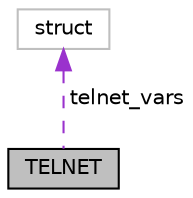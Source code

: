 digraph "TELNET"
{
  edge [fontname="Helvetica",fontsize="10",labelfontname="Helvetica",labelfontsize="10"];
  node [fontname="Helvetica",fontsize="10",shape=record];
  Node1 [label="TELNET",height=0.2,width=0.4,color="black", fillcolor="grey75", style="filled", fontcolor="black"];
  Node2 -> Node1 [dir="back",color="darkorchid3",fontsize="10",style="dashed",label=" telnet_vars" ,fontname="Helvetica"];
  Node2 [label="struct",height=0.2,width=0.4,color="grey75", fillcolor="white", style="filled"];
}
